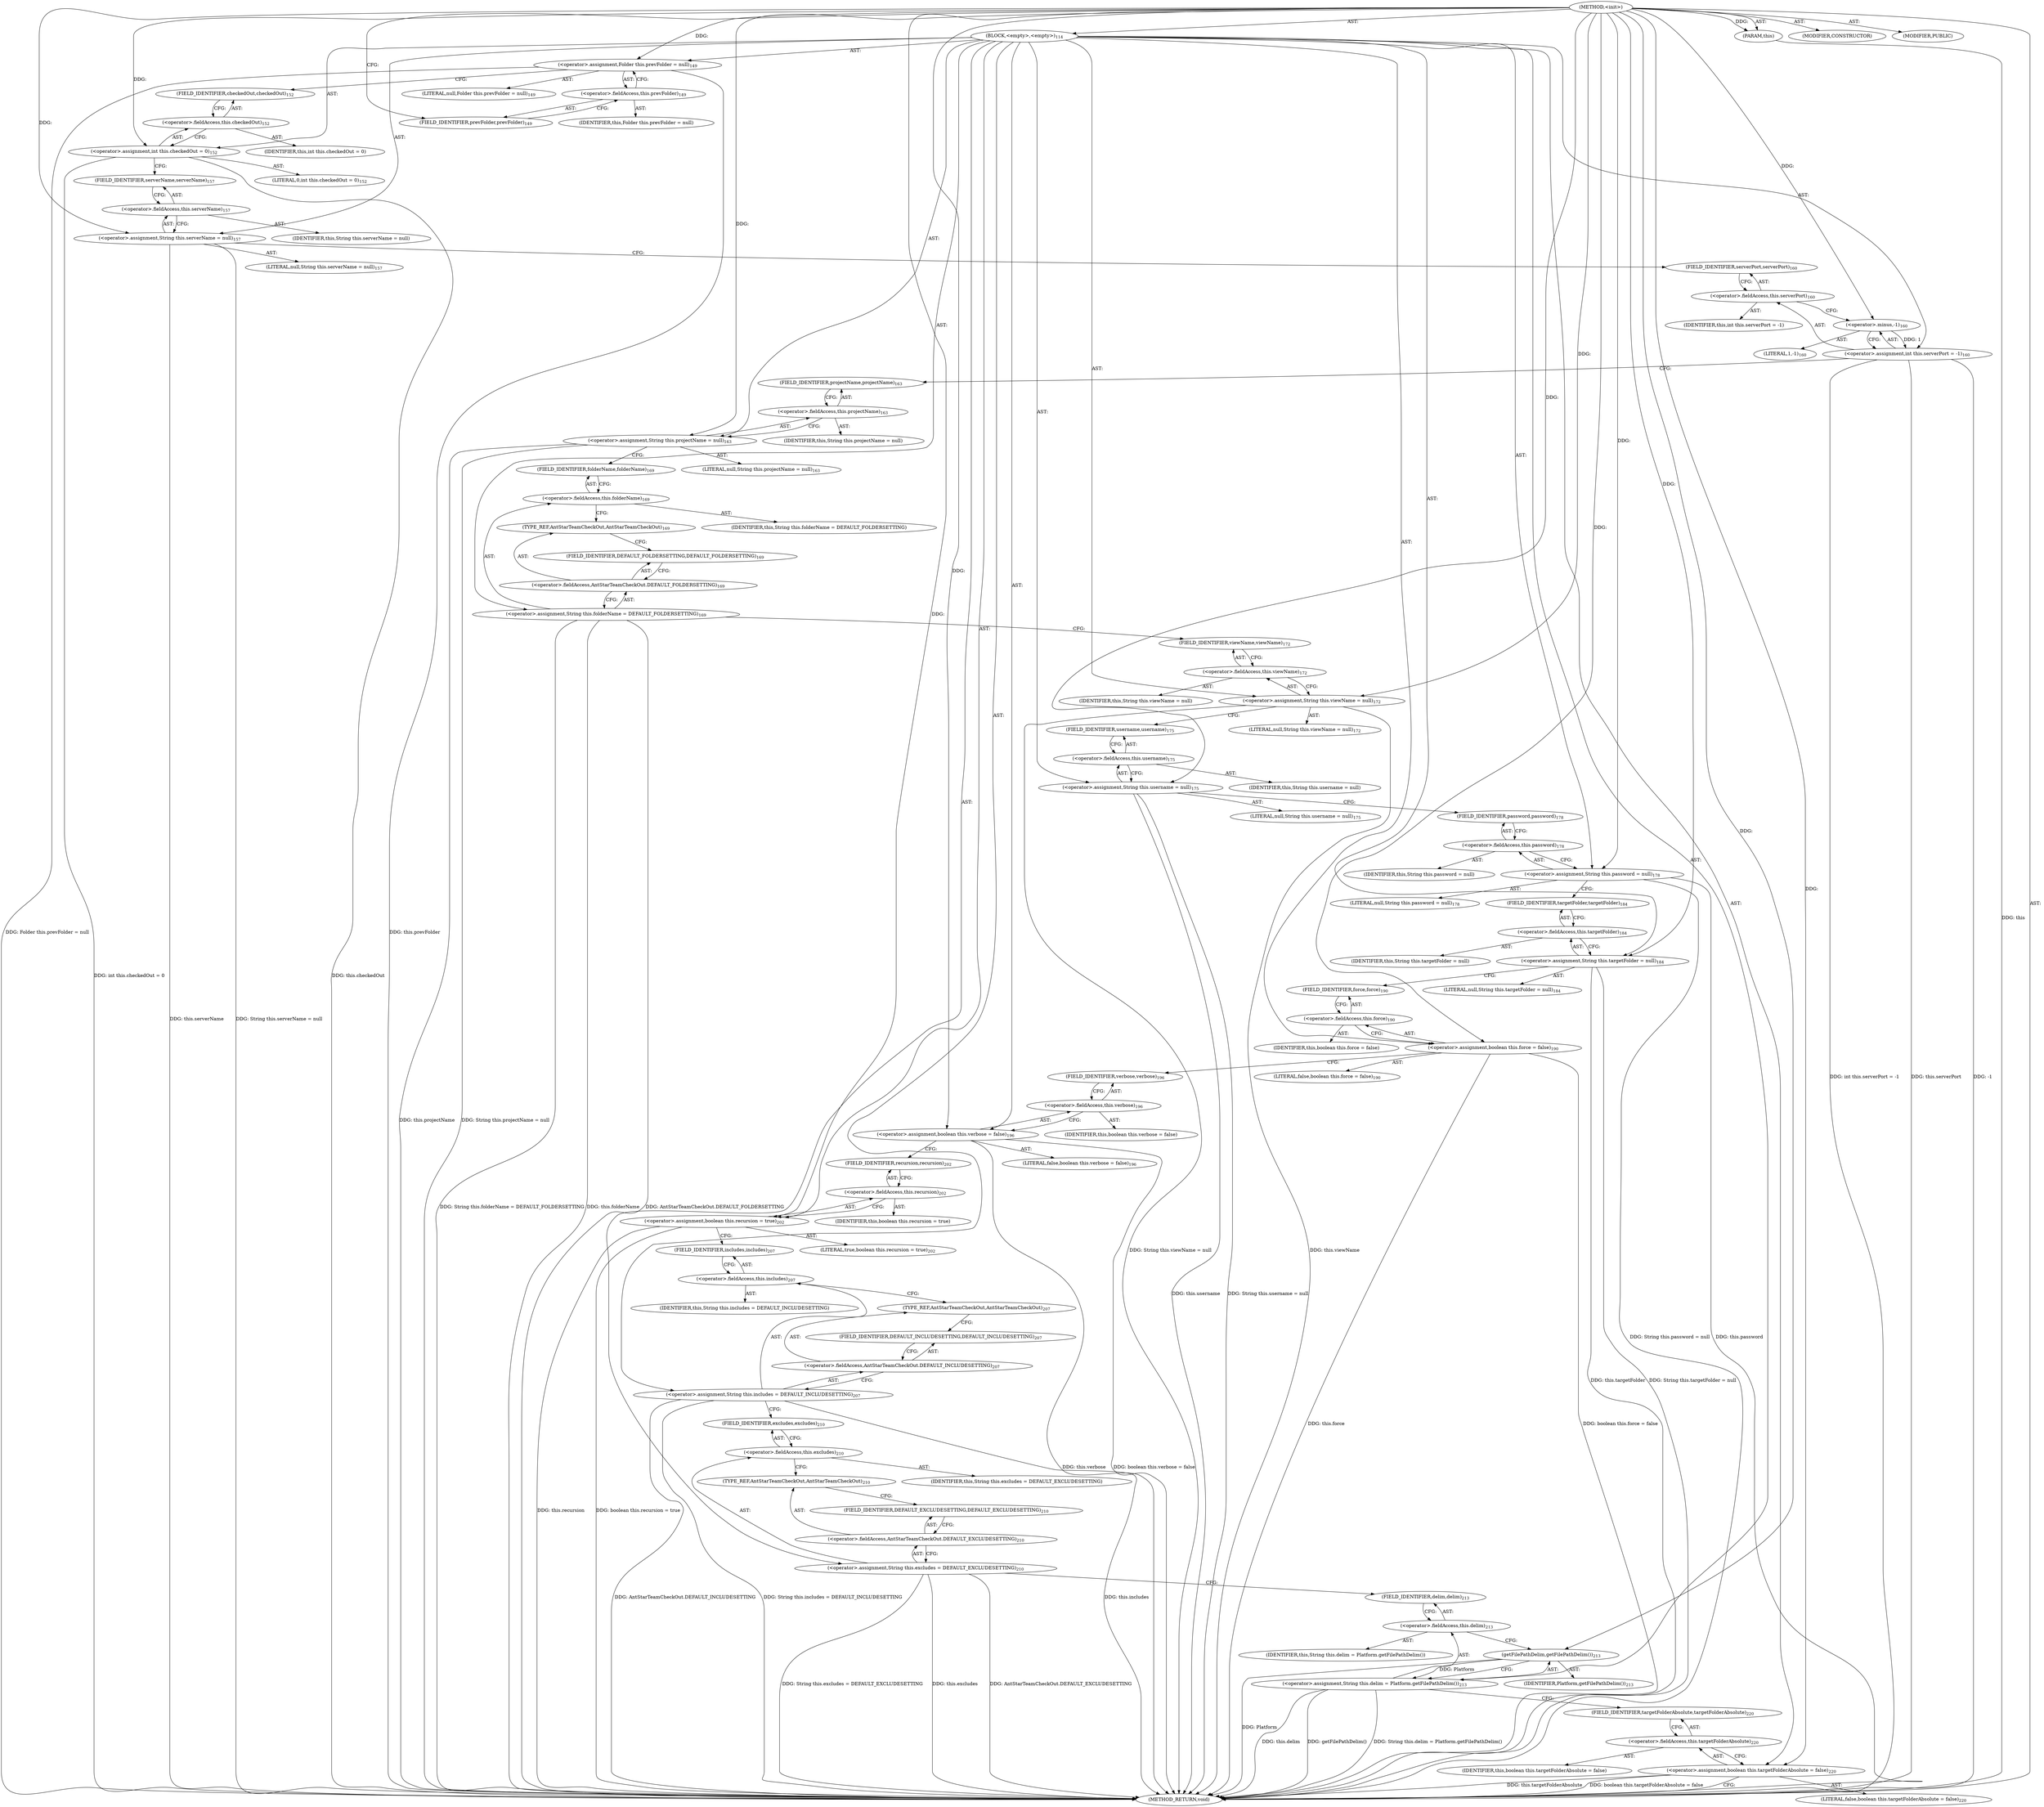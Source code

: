 digraph "&lt;init&gt;" {  
"111669149739" [label = <(METHOD,&lt;init&gt;)> ]
"115964117079" [label = <(PARAM,this)> ]
"25769803869" [label = <(BLOCK,&lt;empty&gt;,&lt;empty&gt;)<SUB>114</SUB>> ]
"30064771527" [label = <(&lt;operator&gt;.assignment,Folder this.prevFolder = null)<SUB>149</SUB>> ]
"30064771528" [label = <(&lt;operator&gt;.fieldAccess,this.prevFolder)<SUB>149</SUB>> ]
"68719477137" [label = <(IDENTIFIER,this,Folder this.prevFolder = null)> ]
"55834574914" [label = <(FIELD_IDENTIFIER,prevFolder,prevFolder)<SUB>149</SUB>> ]
"90194313305" [label = <(LITERAL,null,Folder this.prevFolder = null)<SUB>149</SUB>> ]
"30064771529" [label = <(&lt;operator&gt;.assignment,int this.checkedOut = 0)<SUB>152</SUB>> ]
"30064771530" [label = <(&lt;operator&gt;.fieldAccess,this.checkedOut)<SUB>152</SUB>> ]
"68719477138" [label = <(IDENTIFIER,this,int this.checkedOut = 0)> ]
"55834574915" [label = <(FIELD_IDENTIFIER,checkedOut,checkedOut)<SUB>152</SUB>> ]
"90194313306" [label = <(LITERAL,0,int this.checkedOut = 0)<SUB>152</SUB>> ]
"30064771531" [label = <(&lt;operator&gt;.assignment,String this.serverName = null)<SUB>157</SUB>> ]
"30064771532" [label = <(&lt;operator&gt;.fieldAccess,this.serverName)<SUB>157</SUB>> ]
"68719477139" [label = <(IDENTIFIER,this,String this.serverName = null)> ]
"55834574916" [label = <(FIELD_IDENTIFIER,serverName,serverName)<SUB>157</SUB>> ]
"90194313307" [label = <(LITERAL,null,String this.serverName = null)<SUB>157</SUB>> ]
"30064771533" [label = <(&lt;operator&gt;.assignment,int this.serverPort = -1)<SUB>160</SUB>> ]
"30064771534" [label = <(&lt;operator&gt;.fieldAccess,this.serverPort)<SUB>160</SUB>> ]
"68719477140" [label = <(IDENTIFIER,this,int this.serverPort = -1)> ]
"55834574917" [label = <(FIELD_IDENTIFIER,serverPort,serverPort)<SUB>160</SUB>> ]
"30064771535" [label = <(&lt;operator&gt;.minus,-1)<SUB>160</SUB>> ]
"90194313308" [label = <(LITERAL,1,-1)<SUB>160</SUB>> ]
"30064771536" [label = <(&lt;operator&gt;.assignment,String this.projectName = null)<SUB>163</SUB>> ]
"30064771537" [label = <(&lt;operator&gt;.fieldAccess,this.projectName)<SUB>163</SUB>> ]
"68719477141" [label = <(IDENTIFIER,this,String this.projectName = null)> ]
"55834574918" [label = <(FIELD_IDENTIFIER,projectName,projectName)<SUB>163</SUB>> ]
"90194313309" [label = <(LITERAL,null,String this.projectName = null)<SUB>163</SUB>> ]
"30064771538" [label = <(&lt;operator&gt;.assignment,String this.folderName = DEFAULT_FOLDERSETTING)<SUB>169</SUB>> ]
"30064771539" [label = <(&lt;operator&gt;.fieldAccess,this.folderName)<SUB>169</SUB>> ]
"68719477142" [label = <(IDENTIFIER,this,String this.folderName = DEFAULT_FOLDERSETTING)> ]
"55834574919" [label = <(FIELD_IDENTIFIER,folderName,folderName)<SUB>169</SUB>> ]
"30064771540" [label = <(&lt;operator&gt;.fieldAccess,AntStarTeamCheckOut.DEFAULT_FOLDERSETTING)<SUB>169</SUB>> ]
"180388626436" [label = <(TYPE_REF,AntStarTeamCheckOut,AntStarTeamCheckOut)<SUB>169</SUB>> ]
"55834574920" [label = <(FIELD_IDENTIFIER,DEFAULT_FOLDERSETTING,DEFAULT_FOLDERSETTING)<SUB>169</SUB>> ]
"30064771541" [label = <(&lt;operator&gt;.assignment,String this.viewName = null)<SUB>172</SUB>> ]
"30064771542" [label = <(&lt;operator&gt;.fieldAccess,this.viewName)<SUB>172</SUB>> ]
"68719477143" [label = <(IDENTIFIER,this,String this.viewName = null)> ]
"55834574921" [label = <(FIELD_IDENTIFIER,viewName,viewName)<SUB>172</SUB>> ]
"90194313310" [label = <(LITERAL,null,String this.viewName = null)<SUB>172</SUB>> ]
"30064771543" [label = <(&lt;operator&gt;.assignment,String this.username = null)<SUB>175</SUB>> ]
"30064771544" [label = <(&lt;operator&gt;.fieldAccess,this.username)<SUB>175</SUB>> ]
"68719477144" [label = <(IDENTIFIER,this,String this.username = null)> ]
"55834574922" [label = <(FIELD_IDENTIFIER,username,username)<SUB>175</SUB>> ]
"90194313311" [label = <(LITERAL,null,String this.username = null)<SUB>175</SUB>> ]
"30064771545" [label = <(&lt;operator&gt;.assignment,String this.password = null)<SUB>178</SUB>> ]
"30064771546" [label = <(&lt;operator&gt;.fieldAccess,this.password)<SUB>178</SUB>> ]
"68719477145" [label = <(IDENTIFIER,this,String this.password = null)> ]
"55834574923" [label = <(FIELD_IDENTIFIER,password,password)<SUB>178</SUB>> ]
"90194313312" [label = <(LITERAL,null,String this.password = null)<SUB>178</SUB>> ]
"30064771547" [label = <(&lt;operator&gt;.assignment,String this.targetFolder = null)<SUB>184</SUB>> ]
"30064771548" [label = <(&lt;operator&gt;.fieldAccess,this.targetFolder)<SUB>184</SUB>> ]
"68719477146" [label = <(IDENTIFIER,this,String this.targetFolder = null)> ]
"55834574924" [label = <(FIELD_IDENTIFIER,targetFolder,targetFolder)<SUB>184</SUB>> ]
"90194313313" [label = <(LITERAL,null,String this.targetFolder = null)<SUB>184</SUB>> ]
"30064771549" [label = <(&lt;operator&gt;.assignment,boolean this.force = false)<SUB>190</SUB>> ]
"30064771550" [label = <(&lt;operator&gt;.fieldAccess,this.force)<SUB>190</SUB>> ]
"68719477147" [label = <(IDENTIFIER,this,boolean this.force = false)> ]
"55834574925" [label = <(FIELD_IDENTIFIER,force,force)<SUB>190</SUB>> ]
"90194313314" [label = <(LITERAL,false,boolean this.force = false)<SUB>190</SUB>> ]
"30064771551" [label = <(&lt;operator&gt;.assignment,boolean this.verbose = false)<SUB>196</SUB>> ]
"30064771552" [label = <(&lt;operator&gt;.fieldAccess,this.verbose)<SUB>196</SUB>> ]
"68719477148" [label = <(IDENTIFIER,this,boolean this.verbose = false)> ]
"55834574926" [label = <(FIELD_IDENTIFIER,verbose,verbose)<SUB>196</SUB>> ]
"90194313315" [label = <(LITERAL,false,boolean this.verbose = false)<SUB>196</SUB>> ]
"30064771553" [label = <(&lt;operator&gt;.assignment,boolean this.recursion = true)<SUB>202</SUB>> ]
"30064771554" [label = <(&lt;operator&gt;.fieldAccess,this.recursion)<SUB>202</SUB>> ]
"68719477149" [label = <(IDENTIFIER,this,boolean this.recursion = true)> ]
"55834574927" [label = <(FIELD_IDENTIFIER,recursion,recursion)<SUB>202</SUB>> ]
"90194313316" [label = <(LITERAL,true,boolean this.recursion = true)<SUB>202</SUB>> ]
"30064771555" [label = <(&lt;operator&gt;.assignment,String this.includes = DEFAULT_INCLUDESETTING)<SUB>207</SUB>> ]
"30064771556" [label = <(&lt;operator&gt;.fieldAccess,this.includes)<SUB>207</SUB>> ]
"68719477150" [label = <(IDENTIFIER,this,String this.includes = DEFAULT_INCLUDESETTING)> ]
"55834574928" [label = <(FIELD_IDENTIFIER,includes,includes)<SUB>207</SUB>> ]
"30064771557" [label = <(&lt;operator&gt;.fieldAccess,AntStarTeamCheckOut.DEFAULT_INCLUDESETTING)<SUB>207</SUB>> ]
"180388626437" [label = <(TYPE_REF,AntStarTeamCheckOut,AntStarTeamCheckOut)<SUB>207</SUB>> ]
"55834574929" [label = <(FIELD_IDENTIFIER,DEFAULT_INCLUDESETTING,DEFAULT_INCLUDESETTING)<SUB>207</SUB>> ]
"30064771558" [label = <(&lt;operator&gt;.assignment,String this.excludes = DEFAULT_EXCLUDESETTING)<SUB>210</SUB>> ]
"30064771559" [label = <(&lt;operator&gt;.fieldAccess,this.excludes)<SUB>210</SUB>> ]
"68719477151" [label = <(IDENTIFIER,this,String this.excludes = DEFAULT_EXCLUDESETTING)> ]
"55834574930" [label = <(FIELD_IDENTIFIER,excludes,excludes)<SUB>210</SUB>> ]
"30064771560" [label = <(&lt;operator&gt;.fieldAccess,AntStarTeamCheckOut.DEFAULT_EXCLUDESETTING)<SUB>210</SUB>> ]
"180388626438" [label = <(TYPE_REF,AntStarTeamCheckOut,AntStarTeamCheckOut)<SUB>210</SUB>> ]
"55834574931" [label = <(FIELD_IDENTIFIER,DEFAULT_EXCLUDESETTING,DEFAULT_EXCLUDESETTING)<SUB>210</SUB>> ]
"30064771561" [label = <(&lt;operator&gt;.assignment,String this.delim = Platform.getFilePathDelim())<SUB>213</SUB>> ]
"30064771562" [label = <(&lt;operator&gt;.fieldAccess,this.delim)<SUB>213</SUB>> ]
"68719477152" [label = <(IDENTIFIER,this,String this.delim = Platform.getFilePathDelim())> ]
"55834574932" [label = <(FIELD_IDENTIFIER,delim,delim)<SUB>213</SUB>> ]
"30064771563" [label = <(getFilePathDelim,getFilePathDelim())<SUB>213</SUB>> ]
"68719477153" [label = <(IDENTIFIER,Platform,getFilePathDelim())<SUB>213</SUB>> ]
"30064771564" [label = <(&lt;operator&gt;.assignment,boolean this.targetFolderAbsolute = false)<SUB>220</SUB>> ]
"30064771565" [label = <(&lt;operator&gt;.fieldAccess,this.targetFolderAbsolute)<SUB>220</SUB>> ]
"68719477154" [label = <(IDENTIFIER,this,boolean this.targetFolderAbsolute = false)> ]
"55834574933" [label = <(FIELD_IDENTIFIER,targetFolderAbsolute,targetFolderAbsolute)<SUB>220</SUB>> ]
"90194313317" [label = <(LITERAL,false,boolean this.targetFolderAbsolute = false)<SUB>220</SUB>> ]
"133143986285" [label = <(MODIFIER,CONSTRUCTOR)> ]
"133143986286" [label = <(MODIFIER,PUBLIC)> ]
"128849018923" [label = <(METHOD_RETURN,void)> ]
  "111669149739" -> "115964117079"  [ label = "AST: "] 
  "111669149739" -> "25769803869"  [ label = "AST: "] 
  "111669149739" -> "133143986285"  [ label = "AST: "] 
  "111669149739" -> "133143986286"  [ label = "AST: "] 
  "111669149739" -> "128849018923"  [ label = "AST: "] 
  "25769803869" -> "30064771527"  [ label = "AST: "] 
  "25769803869" -> "30064771529"  [ label = "AST: "] 
  "25769803869" -> "30064771531"  [ label = "AST: "] 
  "25769803869" -> "30064771533"  [ label = "AST: "] 
  "25769803869" -> "30064771536"  [ label = "AST: "] 
  "25769803869" -> "30064771538"  [ label = "AST: "] 
  "25769803869" -> "30064771541"  [ label = "AST: "] 
  "25769803869" -> "30064771543"  [ label = "AST: "] 
  "25769803869" -> "30064771545"  [ label = "AST: "] 
  "25769803869" -> "30064771547"  [ label = "AST: "] 
  "25769803869" -> "30064771549"  [ label = "AST: "] 
  "25769803869" -> "30064771551"  [ label = "AST: "] 
  "25769803869" -> "30064771553"  [ label = "AST: "] 
  "25769803869" -> "30064771555"  [ label = "AST: "] 
  "25769803869" -> "30064771558"  [ label = "AST: "] 
  "25769803869" -> "30064771561"  [ label = "AST: "] 
  "25769803869" -> "30064771564"  [ label = "AST: "] 
  "30064771527" -> "30064771528"  [ label = "AST: "] 
  "30064771527" -> "90194313305"  [ label = "AST: "] 
  "30064771528" -> "68719477137"  [ label = "AST: "] 
  "30064771528" -> "55834574914"  [ label = "AST: "] 
  "30064771529" -> "30064771530"  [ label = "AST: "] 
  "30064771529" -> "90194313306"  [ label = "AST: "] 
  "30064771530" -> "68719477138"  [ label = "AST: "] 
  "30064771530" -> "55834574915"  [ label = "AST: "] 
  "30064771531" -> "30064771532"  [ label = "AST: "] 
  "30064771531" -> "90194313307"  [ label = "AST: "] 
  "30064771532" -> "68719477139"  [ label = "AST: "] 
  "30064771532" -> "55834574916"  [ label = "AST: "] 
  "30064771533" -> "30064771534"  [ label = "AST: "] 
  "30064771533" -> "30064771535"  [ label = "AST: "] 
  "30064771534" -> "68719477140"  [ label = "AST: "] 
  "30064771534" -> "55834574917"  [ label = "AST: "] 
  "30064771535" -> "90194313308"  [ label = "AST: "] 
  "30064771536" -> "30064771537"  [ label = "AST: "] 
  "30064771536" -> "90194313309"  [ label = "AST: "] 
  "30064771537" -> "68719477141"  [ label = "AST: "] 
  "30064771537" -> "55834574918"  [ label = "AST: "] 
  "30064771538" -> "30064771539"  [ label = "AST: "] 
  "30064771538" -> "30064771540"  [ label = "AST: "] 
  "30064771539" -> "68719477142"  [ label = "AST: "] 
  "30064771539" -> "55834574919"  [ label = "AST: "] 
  "30064771540" -> "180388626436"  [ label = "AST: "] 
  "30064771540" -> "55834574920"  [ label = "AST: "] 
  "30064771541" -> "30064771542"  [ label = "AST: "] 
  "30064771541" -> "90194313310"  [ label = "AST: "] 
  "30064771542" -> "68719477143"  [ label = "AST: "] 
  "30064771542" -> "55834574921"  [ label = "AST: "] 
  "30064771543" -> "30064771544"  [ label = "AST: "] 
  "30064771543" -> "90194313311"  [ label = "AST: "] 
  "30064771544" -> "68719477144"  [ label = "AST: "] 
  "30064771544" -> "55834574922"  [ label = "AST: "] 
  "30064771545" -> "30064771546"  [ label = "AST: "] 
  "30064771545" -> "90194313312"  [ label = "AST: "] 
  "30064771546" -> "68719477145"  [ label = "AST: "] 
  "30064771546" -> "55834574923"  [ label = "AST: "] 
  "30064771547" -> "30064771548"  [ label = "AST: "] 
  "30064771547" -> "90194313313"  [ label = "AST: "] 
  "30064771548" -> "68719477146"  [ label = "AST: "] 
  "30064771548" -> "55834574924"  [ label = "AST: "] 
  "30064771549" -> "30064771550"  [ label = "AST: "] 
  "30064771549" -> "90194313314"  [ label = "AST: "] 
  "30064771550" -> "68719477147"  [ label = "AST: "] 
  "30064771550" -> "55834574925"  [ label = "AST: "] 
  "30064771551" -> "30064771552"  [ label = "AST: "] 
  "30064771551" -> "90194313315"  [ label = "AST: "] 
  "30064771552" -> "68719477148"  [ label = "AST: "] 
  "30064771552" -> "55834574926"  [ label = "AST: "] 
  "30064771553" -> "30064771554"  [ label = "AST: "] 
  "30064771553" -> "90194313316"  [ label = "AST: "] 
  "30064771554" -> "68719477149"  [ label = "AST: "] 
  "30064771554" -> "55834574927"  [ label = "AST: "] 
  "30064771555" -> "30064771556"  [ label = "AST: "] 
  "30064771555" -> "30064771557"  [ label = "AST: "] 
  "30064771556" -> "68719477150"  [ label = "AST: "] 
  "30064771556" -> "55834574928"  [ label = "AST: "] 
  "30064771557" -> "180388626437"  [ label = "AST: "] 
  "30064771557" -> "55834574929"  [ label = "AST: "] 
  "30064771558" -> "30064771559"  [ label = "AST: "] 
  "30064771558" -> "30064771560"  [ label = "AST: "] 
  "30064771559" -> "68719477151"  [ label = "AST: "] 
  "30064771559" -> "55834574930"  [ label = "AST: "] 
  "30064771560" -> "180388626438"  [ label = "AST: "] 
  "30064771560" -> "55834574931"  [ label = "AST: "] 
  "30064771561" -> "30064771562"  [ label = "AST: "] 
  "30064771561" -> "30064771563"  [ label = "AST: "] 
  "30064771562" -> "68719477152"  [ label = "AST: "] 
  "30064771562" -> "55834574932"  [ label = "AST: "] 
  "30064771563" -> "68719477153"  [ label = "AST: "] 
  "30064771564" -> "30064771565"  [ label = "AST: "] 
  "30064771564" -> "90194313317"  [ label = "AST: "] 
  "30064771565" -> "68719477154"  [ label = "AST: "] 
  "30064771565" -> "55834574933"  [ label = "AST: "] 
  "30064771527" -> "55834574915"  [ label = "CFG: "] 
  "30064771529" -> "55834574916"  [ label = "CFG: "] 
  "30064771531" -> "55834574917"  [ label = "CFG: "] 
  "30064771533" -> "55834574918"  [ label = "CFG: "] 
  "30064771536" -> "55834574919"  [ label = "CFG: "] 
  "30064771538" -> "55834574921"  [ label = "CFG: "] 
  "30064771541" -> "55834574922"  [ label = "CFG: "] 
  "30064771543" -> "55834574923"  [ label = "CFG: "] 
  "30064771545" -> "55834574924"  [ label = "CFG: "] 
  "30064771547" -> "55834574925"  [ label = "CFG: "] 
  "30064771549" -> "55834574926"  [ label = "CFG: "] 
  "30064771551" -> "55834574927"  [ label = "CFG: "] 
  "30064771553" -> "55834574928"  [ label = "CFG: "] 
  "30064771555" -> "55834574930"  [ label = "CFG: "] 
  "30064771558" -> "55834574932"  [ label = "CFG: "] 
  "30064771561" -> "55834574933"  [ label = "CFG: "] 
  "30064771564" -> "128849018923"  [ label = "CFG: "] 
  "30064771528" -> "30064771527"  [ label = "CFG: "] 
  "30064771530" -> "30064771529"  [ label = "CFG: "] 
  "30064771532" -> "30064771531"  [ label = "CFG: "] 
  "30064771534" -> "30064771535"  [ label = "CFG: "] 
  "30064771535" -> "30064771533"  [ label = "CFG: "] 
  "30064771537" -> "30064771536"  [ label = "CFG: "] 
  "30064771539" -> "180388626436"  [ label = "CFG: "] 
  "30064771540" -> "30064771538"  [ label = "CFG: "] 
  "30064771542" -> "30064771541"  [ label = "CFG: "] 
  "30064771544" -> "30064771543"  [ label = "CFG: "] 
  "30064771546" -> "30064771545"  [ label = "CFG: "] 
  "30064771548" -> "30064771547"  [ label = "CFG: "] 
  "30064771550" -> "30064771549"  [ label = "CFG: "] 
  "30064771552" -> "30064771551"  [ label = "CFG: "] 
  "30064771554" -> "30064771553"  [ label = "CFG: "] 
  "30064771556" -> "180388626437"  [ label = "CFG: "] 
  "30064771557" -> "30064771555"  [ label = "CFG: "] 
  "30064771559" -> "180388626438"  [ label = "CFG: "] 
  "30064771560" -> "30064771558"  [ label = "CFG: "] 
  "30064771562" -> "30064771563"  [ label = "CFG: "] 
  "30064771563" -> "30064771561"  [ label = "CFG: "] 
  "30064771565" -> "30064771564"  [ label = "CFG: "] 
  "55834574914" -> "30064771528"  [ label = "CFG: "] 
  "55834574915" -> "30064771530"  [ label = "CFG: "] 
  "55834574916" -> "30064771532"  [ label = "CFG: "] 
  "55834574917" -> "30064771534"  [ label = "CFG: "] 
  "55834574918" -> "30064771537"  [ label = "CFG: "] 
  "55834574919" -> "30064771539"  [ label = "CFG: "] 
  "180388626436" -> "55834574920"  [ label = "CFG: "] 
  "55834574920" -> "30064771540"  [ label = "CFG: "] 
  "55834574921" -> "30064771542"  [ label = "CFG: "] 
  "55834574922" -> "30064771544"  [ label = "CFG: "] 
  "55834574923" -> "30064771546"  [ label = "CFG: "] 
  "55834574924" -> "30064771548"  [ label = "CFG: "] 
  "55834574925" -> "30064771550"  [ label = "CFG: "] 
  "55834574926" -> "30064771552"  [ label = "CFG: "] 
  "55834574927" -> "30064771554"  [ label = "CFG: "] 
  "55834574928" -> "30064771556"  [ label = "CFG: "] 
  "180388626437" -> "55834574929"  [ label = "CFG: "] 
  "55834574929" -> "30064771557"  [ label = "CFG: "] 
  "55834574930" -> "30064771559"  [ label = "CFG: "] 
  "180388626438" -> "55834574931"  [ label = "CFG: "] 
  "55834574931" -> "30064771560"  [ label = "CFG: "] 
  "55834574932" -> "30064771562"  [ label = "CFG: "] 
  "55834574933" -> "30064771565"  [ label = "CFG: "] 
  "111669149739" -> "55834574914"  [ label = "CFG: "] 
  "115964117079" -> "128849018923"  [ label = "DDG: this"] 
  "30064771527" -> "128849018923"  [ label = "DDG: this.prevFolder"] 
  "30064771527" -> "128849018923"  [ label = "DDG: Folder this.prevFolder = null"] 
  "30064771529" -> "128849018923"  [ label = "DDG: this.checkedOut"] 
  "30064771529" -> "128849018923"  [ label = "DDG: int this.checkedOut = 0"] 
  "30064771531" -> "128849018923"  [ label = "DDG: this.serverName"] 
  "30064771531" -> "128849018923"  [ label = "DDG: String this.serverName = null"] 
  "30064771533" -> "128849018923"  [ label = "DDG: this.serverPort"] 
  "30064771533" -> "128849018923"  [ label = "DDG: -1"] 
  "30064771533" -> "128849018923"  [ label = "DDG: int this.serverPort = -1"] 
  "30064771536" -> "128849018923"  [ label = "DDG: this.projectName"] 
  "30064771536" -> "128849018923"  [ label = "DDG: String this.projectName = null"] 
  "30064771538" -> "128849018923"  [ label = "DDG: this.folderName"] 
  "30064771538" -> "128849018923"  [ label = "DDG: AntStarTeamCheckOut.DEFAULT_FOLDERSETTING"] 
  "30064771538" -> "128849018923"  [ label = "DDG: String this.folderName = DEFAULT_FOLDERSETTING"] 
  "30064771541" -> "128849018923"  [ label = "DDG: this.viewName"] 
  "30064771541" -> "128849018923"  [ label = "DDG: String this.viewName = null"] 
  "30064771543" -> "128849018923"  [ label = "DDG: this.username"] 
  "30064771543" -> "128849018923"  [ label = "DDG: String this.username = null"] 
  "30064771545" -> "128849018923"  [ label = "DDG: this.password"] 
  "30064771545" -> "128849018923"  [ label = "DDG: String this.password = null"] 
  "30064771547" -> "128849018923"  [ label = "DDG: this.targetFolder"] 
  "30064771547" -> "128849018923"  [ label = "DDG: String this.targetFolder = null"] 
  "30064771549" -> "128849018923"  [ label = "DDG: this.force"] 
  "30064771549" -> "128849018923"  [ label = "DDG: boolean this.force = false"] 
  "30064771551" -> "128849018923"  [ label = "DDG: this.verbose"] 
  "30064771551" -> "128849018923"  [ label = "DDG: boolean this.verbose = false"] 
  "30064771553" -> "128849018923"  [ label = "DDG: this.recursion"] 
  "30064771553" -> "128849018923"  [ label = "DDG: boolean this.recursion = true"] 
  "30064771555" -> "128849018923"  [ label = "DDG: this.includes"] 
  "30064771555" -> "128849018923"  [ label = "DDG: AntStarTeamCheckOut.DEFAULT_INCLUDESETTING"] 
  "30064771555" -> "128849018923"  [ label = "DDG: String this.includes = DEFAULT_INCLUDESETTING"] 
  "30064771558" -> "128849018923"  [ label = "DDG: this.excludes"] 
  "30064771558" -> "128849018923"  [ label = "DDG: AntStarTeamCheckOut.DEFAULT_EXCLUDESETTING"] 
  "30064771558" -> "128849018923"  [ label = "DDG: String this.excludes = DEFAULT_EXCLUDESETTING"] 
  "30064771561" -> "128849018923"  [ label = "DDG: this.delim"] 
  "30064771561" -> "128849018923"  [ label = "DDG: getFilePathDelim()"] 
  "30064771561" -> "128849018923"  [ label = "DDG: String this.delim = Platform.getFilePathDelim()"] 
  "30064771564" -> "128849018923"  [ label = "DDG: this.targetFolderAbsolute"] 
  "30064771564" -> "128849018923"  [ label = "DDG: boolean this.targetFolderAbsolute = false"] 
  "30064771563" -> "128849018923"  [ label = "DDG: Platform"] 
  "111669149739" -> "115964117079"  [ label = "DDG: "] 
  "111669149739" -> "30064771527"  [ label = "DDG: "] 
  "111669149739" -> "30064771529"  [ label = "DDG: "] 
  "111669149739" -> "30064771531"  [ label = "DDG: "] 
  "30064771535" -> "30064771533"  [ label = "DDG: 1"] 
  "111669149739" -> "30064771536"  [ label = "DDG: "] 
  "111669149739" -> "30064771541"  [ label = "DDG: "] 
  "111669149739" -> "30064771543"  [ label = "DDG: "] 
  "111669149739" -> "30064771545"  [ label = "DDG: "] 
  "111669149739" -> "30064771547"  [ label = "DDG: "] 
  "111669149739" -> "30064771549"  [ label = "DDG: "] 
  "111669149739" -> "30064771551"  [ label = "DDG: "] 
  "111669149739" -> "30064771553"  [ label = "DDG: "] 
  "30064771563" -> "30064771561"  [ label = "DDG: Platform"] 
  "111669149739" -> "30064771564"  [ label = "DDG: "] 
  "111669149739" -> "30064771535"  [ label = "DDG: "] 
  "111669149739" -> "30064771563"  [ label = "DDG: "] 
}
